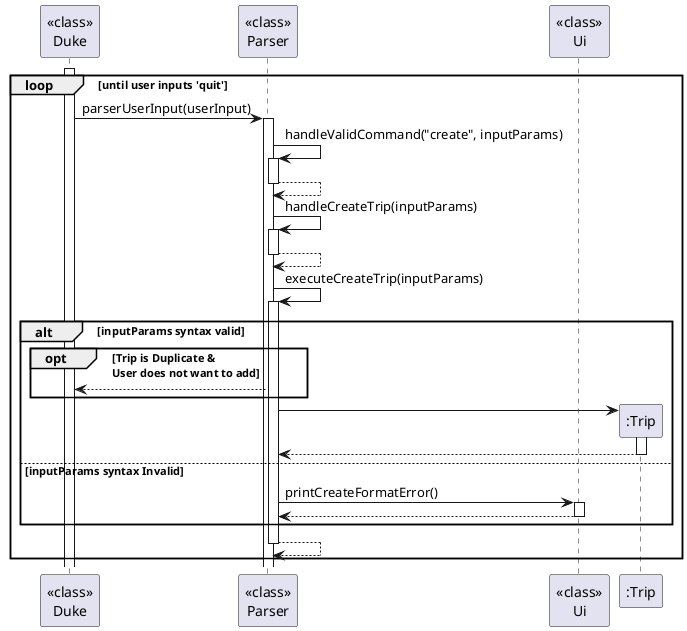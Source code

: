 @startuml
'https://plantuml.com/sequence-diagram

participant "<<class>>\nDuke" as d
participant "<<class>>\nParser" as p
participant "<<class>>\nUi" as ui

loop until user inputs 'quit'

activate d
d->p : parserUserInput(userInput)
activate p
p->p: handleValidCommand("create", inputParams)
activate p
return
p->p: handleCreateTrip(inputParams)
activate p
return
p->p: executeCreateTrip(inputParams)
activate p

alt inputParams syntax valid
    opt Trip is Duplicate &\nUser does not want to add
    p-->d
    end
create participant ":Trip" as t
p->t++
return

else inputParams syntax Invalid

p->ui: printCreateFormatError()
activate ui
return
end
return
end
@enduml